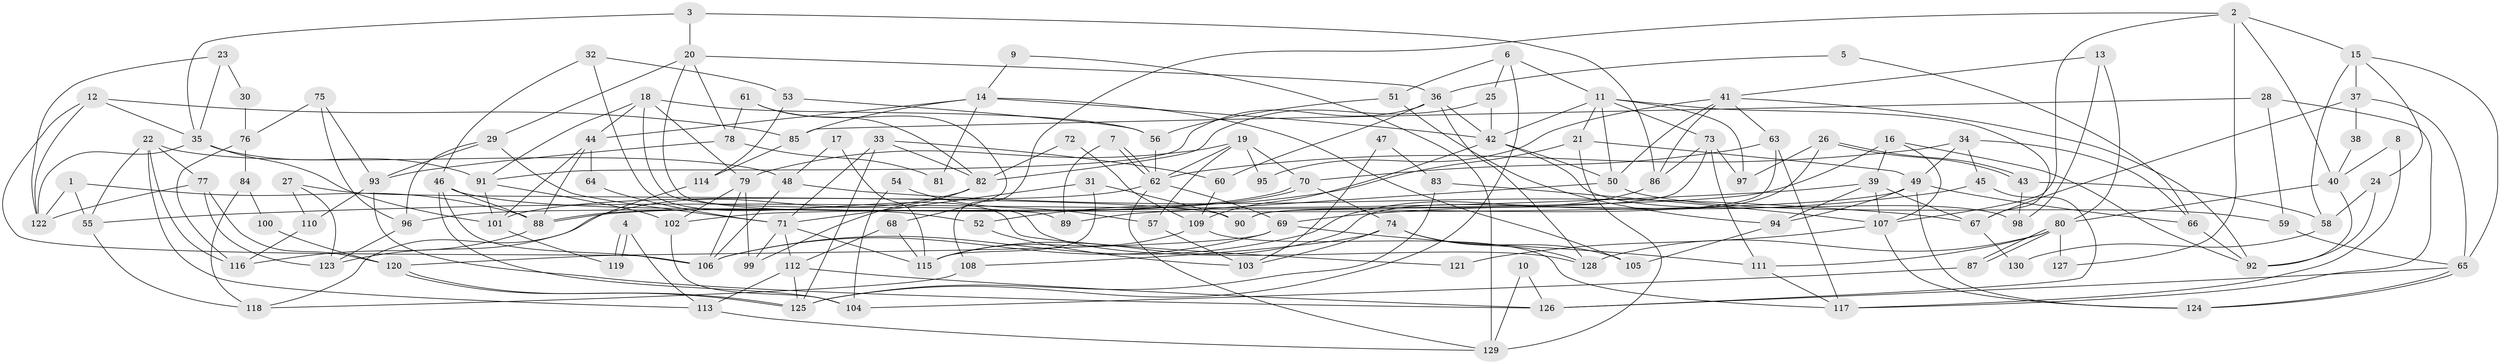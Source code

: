 // coarse degree distribution, {3: 0.11538461538461539, 12: 0.09615384615384616, 8: 0.057692307692307696, 4: 0.21153846153846154, 6: 0.07692307692307693, 7: 0.038461538461538464, 10: 0.057692307692307696, 9: 0.038461538461538464, 5: 0.17307692307692307, 13: 0.019230769230769232, 2: 0.11538461538461539}
// Generated by graph-tools (version 1.1) at 2025/50/03/04/25 22:50:58]
// undirected, 130 vertices, 260 edges
graph export_dot {
  node [color=gray90,style=filled];
  1;
  2;
  3;
  4;
  5;
  6;
  7;
  8;
  9;
  10;
  11;
  12;
  13;
  14;
  15;
  16;
  17;
  18;
  19;
  20;
  21;
  22;
  23;
  24;
  25;
  26;
  27;
  28;
  29;
  30;
  31;
  32;
  33;
  34;
  35;
  36;
  37;
  38;
  39;
  40;
  41;
  42;
  43;
  44;
  45;
  46;
  47;
  48;
  49;
  50;
  51;
  52;
  53;
  54;
  55;
  56;
  57;
  58;
  59;
  60;
  61;
  62;
  63;
  64;
  65;
  66;
  67;
  68;
  69;
  70;
  71;
  72;
  73;
  74;
  75;
  76;
  77;
  78;
  79;
  80;
  81;
  82;
  83;
  84;
  85;
  86;
  87;
  88;
  89;
  90;
  91;
  92;
  93;
  94;
  95;
  96;
  97;
  98;
  99;
  100;
  101;
  102;
  103;
  104;
  105;
  106;
  107;
  108;
  109;
  110;
  111;
  112;
  113;
  114;
  115;
  116;
  117;
  118;
  119;
  120;
  121;
  122;
  123;
  124;
  125;
  126;
  127;
  128;
  129;
  130;
  1 -- 122;
  1 -- 88;
  1 -- 55;
  2 -- 15;
  2 -- 107;
  2 -- 40;
  2 -- 108;
  2 -- 127;
  3 -- 86;
  3 -- 20;
  3 -- 35;
  4 -- 113;
  4 -- 119;
  4 -- 119;
  5 -- 36;
  5 -- 66;
  6 -- 51;
  6 -- 11;
  6 -- 25;
  6 -- 125;
  7 -- 62;
  7 -- 62;
  7 -- 89;
  8 -- 117;
  8 -- 40;
  9 -- 129;
  9 -- 14;
  10 -- 129;
  10 -- 126;
  11 -- 42;
  11 -- 67;
  11 -- 21;
  11 -- 50;
  11 -- 73;
  11 -- 97;
  12 -- 35;
  12 -- 122;
  12 -- 85;
  12 -- 106;
  13 -- 80;
  13 -- 41;
  13 -- 98;
  14 -- 44;
  14 -- 42;
  14 -- 81;
  14 -- 85;
  14 -- 105;
  15 -- 65;
  15 -- 58;
  15 -- 24;
  15 -- 37;
  16 -- 92;
  16 -- 107;
  16 -- 39;
  16 -- 102;
  17 -- 48;
  17 -- 115;
  18 -- 79;
  18 -- 91;
  18 -- 44;
  18 -- 56;
  18 -- 128;
  19 -- 70;
  19 -- 62;
  19 -- 57;
  19 -- 79;
  19 -- 95;
  20 -- 78;
  20 -- 36;
  20 -- 29;
  20 -- 89;
  21 -- 129;
  21 -- 49;
  21 -- 52;
  22 -- 116;
  22 -- 48;
  22 -- 55;
  22 -- 77;
  22 -- 113;
  23 -- 35;
  23 -- 122;
  23 -- 30;
  24 -- 92;
  24 -- 58;
  25 -- 82;
  25 -- 42;
  26 -- 43;
  26 -- 43;
  26 -- 97;
  26 -- 115;
  27 -- 90;
  27 -- 123;
  27 -- 110;
  28 -- 85;
  28 -- 117;
  28 -- 59;
  29 -- 71;
  29 -- 93;
  29 -- 96;
  30 -- 76;
  31 -- 115;
  31 -- 71;
  31 -- 90;
  32 -- 53;
  32 -- 46;
  32 -- 121;
  33 -- 60;
  33 -- 125;
  33 -- 71;
  33 -- 82;
  34 -- 49;
  34 -- 62;
  34 -- 45;
  34 -- 66;
  35 -- 91;
  35 -- 101;
  35 -- 122;
  36 -- 42;
  36 -- 128;
  36 -- 60;
  36 -- 91;
  37 -- 65;
  37 -- 38;
  37 -- 67;
  38 -- 40;
  39 -- 55;
  39 -- 67;
  39 -- 94;
  39 -- 107;
  40 -- 80;
  40 -- 92;
  41 -- 63;
  41 -- 50;
  41 -- 86;
  41 -- 92;
  41 -- 95;
  42 -- 50;
  42 -- 98;
  42 -- 109;
  43 -- 98;
  43 -- 58;
  44 -- 101;
  44 -- 64;
  44 -- 88;
  45 -- 69;
  45 -- 126;
  46 -- 88;
  46 -- 106;
  46 -- 52;
  46 -- 104;
  47 -- 103;
  47 -- 83;
  48 -- 67;
  48 -- 106;
  49 -- 66;
  49 -- 94;
  49 -- 96;
  49 -- 124;
  50 -- 59;
  50 -- 89;
  51 -- 94;
  51 -- 56;
  52 -- 103;
  53 -- 114;
  53 -- 56;
  54 -- 104;
  54 -- 57;
  55 -- 118;
  56 -- 62;
  57 -- 103;
  58 -- 130;
  59 -- 65;
  60 -- 109;
  61 -- 68;
  61 -- 82;
  61 -- 78;
  62 -- 101;
  62 -- 69;
  62 -- 129;
  63 -- 117;
  63 -- 90;
  63 -- 70;
  64 -- 71;
  65 -- 124;
  65 -- 124;
  65 -- 126;
  66 -- 92;
  67 -- 130;
  68 -- 112;
  68 -- 115;
  69 -- 106;
  69 -- 111;
  69 -- 120;
  70 -- 88;
  70 -- 88;
  70 -- 74;
  71 -- 99;
  71 -- 112;
  71 -- 115;
  72 -- 109;
  72 -- 82;
  73 -- 111;
  73 -- 86;
  73 -- 90;
  73 -- 97;
  74 -- 105;
  74 -- 103;
  74 -- 108;
  74 -- 128;
  75 -- 93;
  75 -- 96;
  75 -- 76;
  76 -- 116;
  76 -- 84;
  77 -- 120;
  77 -- 122;
  77 -- 123;
  78 -- 93;
  78 -- 81;
  79 -- 106;
  79 -- 99;
  79 -- 102;
  80 -- 128;
  80 -- 87;
  80 -- 87;
  80 -- 111;
  80 -- 127;
  82 -- 123;
  82 -- 99;
  83 -- 107;
  83 -- 125;
  84 -- 118;
  84 -- 100;
  85 -- 114;
  86 -- 106;
  87 -- 104;
  88 -- 116;
  91 -- 102;
  91 -- 101;
  93 -- 126;
  93 -- 110;
  94 -- 105;
  96 -- 123;
  100 -- 120;
  101 -- 119;
  102 -- 104;
  107 -- 124;
  107 -- 121;
  108 -- 118;
  109 -- 115;
  109 -- 117;
  110 -- 116;
  111 -- 117;
  112 -- 125;
  112 -- 113;
  112 -- 126;
  113 -- 129;
  114 -- 118;
  120 -- 125;
  120 -- 125;
}
